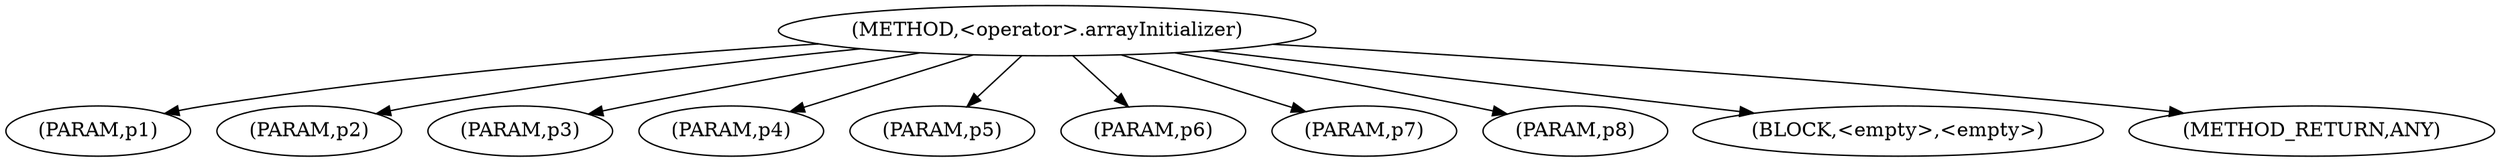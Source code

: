 digraph "&lt;operator&gt;.arrayInitializer" {  
"1163" [label = <(METHOD,&lt;operator&gt;.arrayInitializer)> ]
"1164" [label = <(PARAM,p1)> ]
"1165" [label = <(PARAM,p2)> ]
"1166" [label = <(PARAM,p3)> ]
"1167" [label = <(PARAM,p4)> ]
"1168" [label = <(PARAM,p5)> ]
"1169" [label = <(PARAM,p6)> ]
"1170" [label = <(PARAM,p7)> ]
"1171" [label = <(PARAM,p8)> ]
"1172" [label = <(BLOCK,&lt;empty&gt;,&lt;empty&gt;)> ]
"1173" [label = <(METHOD_RETURN,ANY)> ]
  "1163" -> "1164" 
  "1163" -> "1172" 
  "1163" -> "1165" 
  "1163" -> "1173" 
  "1163" -> "1166" 
  "1163" -> "1167" 
  "1163" -> "1168" 
  "1163" -> "1169" 
  "1163" -> "1170" 
  "1163" -> "1171" 
}
